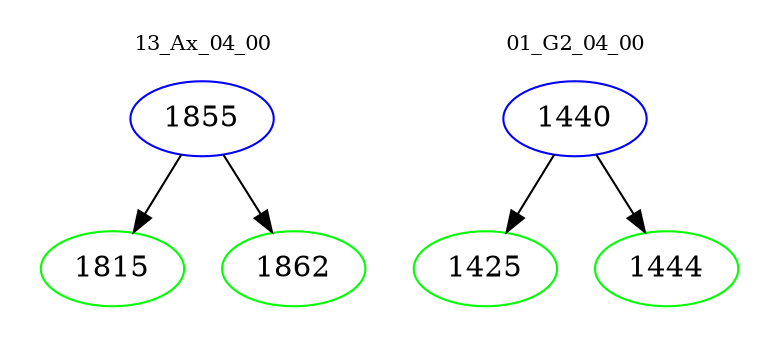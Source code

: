 digraph{
subgraph cluster_0 {
color = white
label = "13_Ax_04_00";
fontsize=10;
T0_1855 [label="1855", color="blue"]
T0_1855 -> T0_1815 [color="black"]
T0_1815 [label="1815", color="green"]
T0_1855 -> T0_1862 [color="black"]
T0_1862 [label="1862", color="green"]
}
subgraph cluster_1 {
color = white
label = "01_G2_04_00";
fontsize=10;
T1_1440 [label="1440", color="blue"]
T1_1440 -> T1_1425 [color="black"]
T1_1425 [label="1425", color="green"]
T1_1440 -> T1_1444 [color="black"]
T1_1444 [label="1444", color="green"]
}
}

